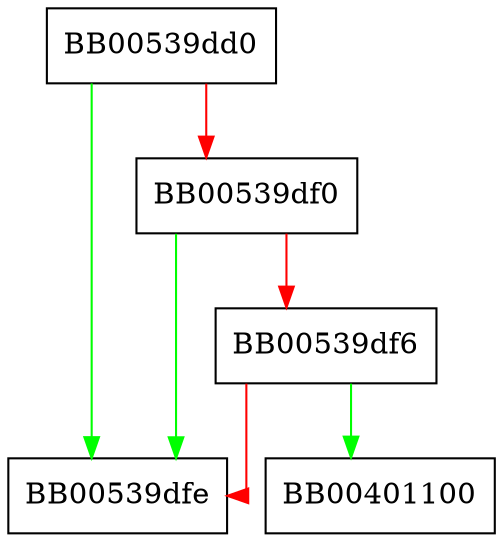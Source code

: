 digraph file_gets {
  node [shape="box"];
  graph [splines=ortho];
  BB00539dd0 -> BB00539dfe [color="green"];
  BB00539dd0 -> BB00539df0 [color="red"];
  BB00539df0 -> BB00539dfe [color="green"];
  BB00539df0 -> BB00539df6 [color="red"];
  BB00539df6 -> BB00401100 [color="green"];
  BB00539df6 -> BB00539dfe [color="red"];
}